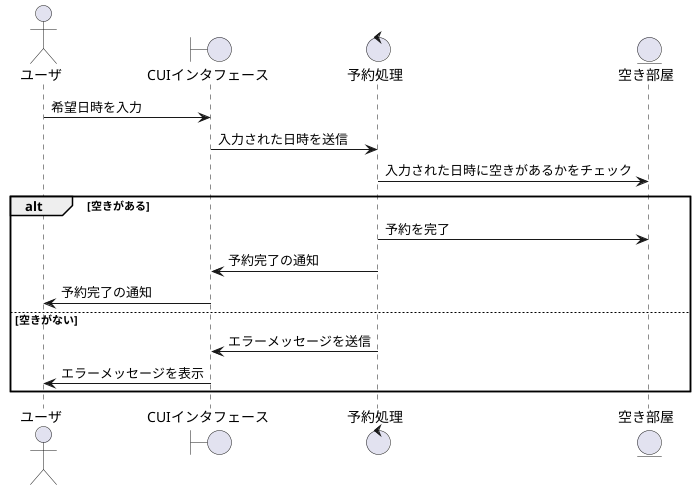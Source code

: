 @startuml
actor ユーザ
boundary CUIインタフェース
control 予約処理
entity 空き部屋

ユーザ -> CUIインタフェース: 希望日時を入力
CUIインタフェース -> 予約処理: 入力された日時を送信
予約処理 -> 空き部屋: 入力された日時に空きがあるかをチェック
alt 空きがある
    予約処理 -> 空き部屋: 予約を完了
    予約処理 -> CUIインタフェース: 予約完了の通知
    CUIインタフェース -> ユーザ: 予約完了の通知
else 空きがない
    予約処理 -> CUIインタフェース: エラーメッセージを送信
    CUIインタフェース -> ユーザ: エラーメッセージを表示
end

@enduml
